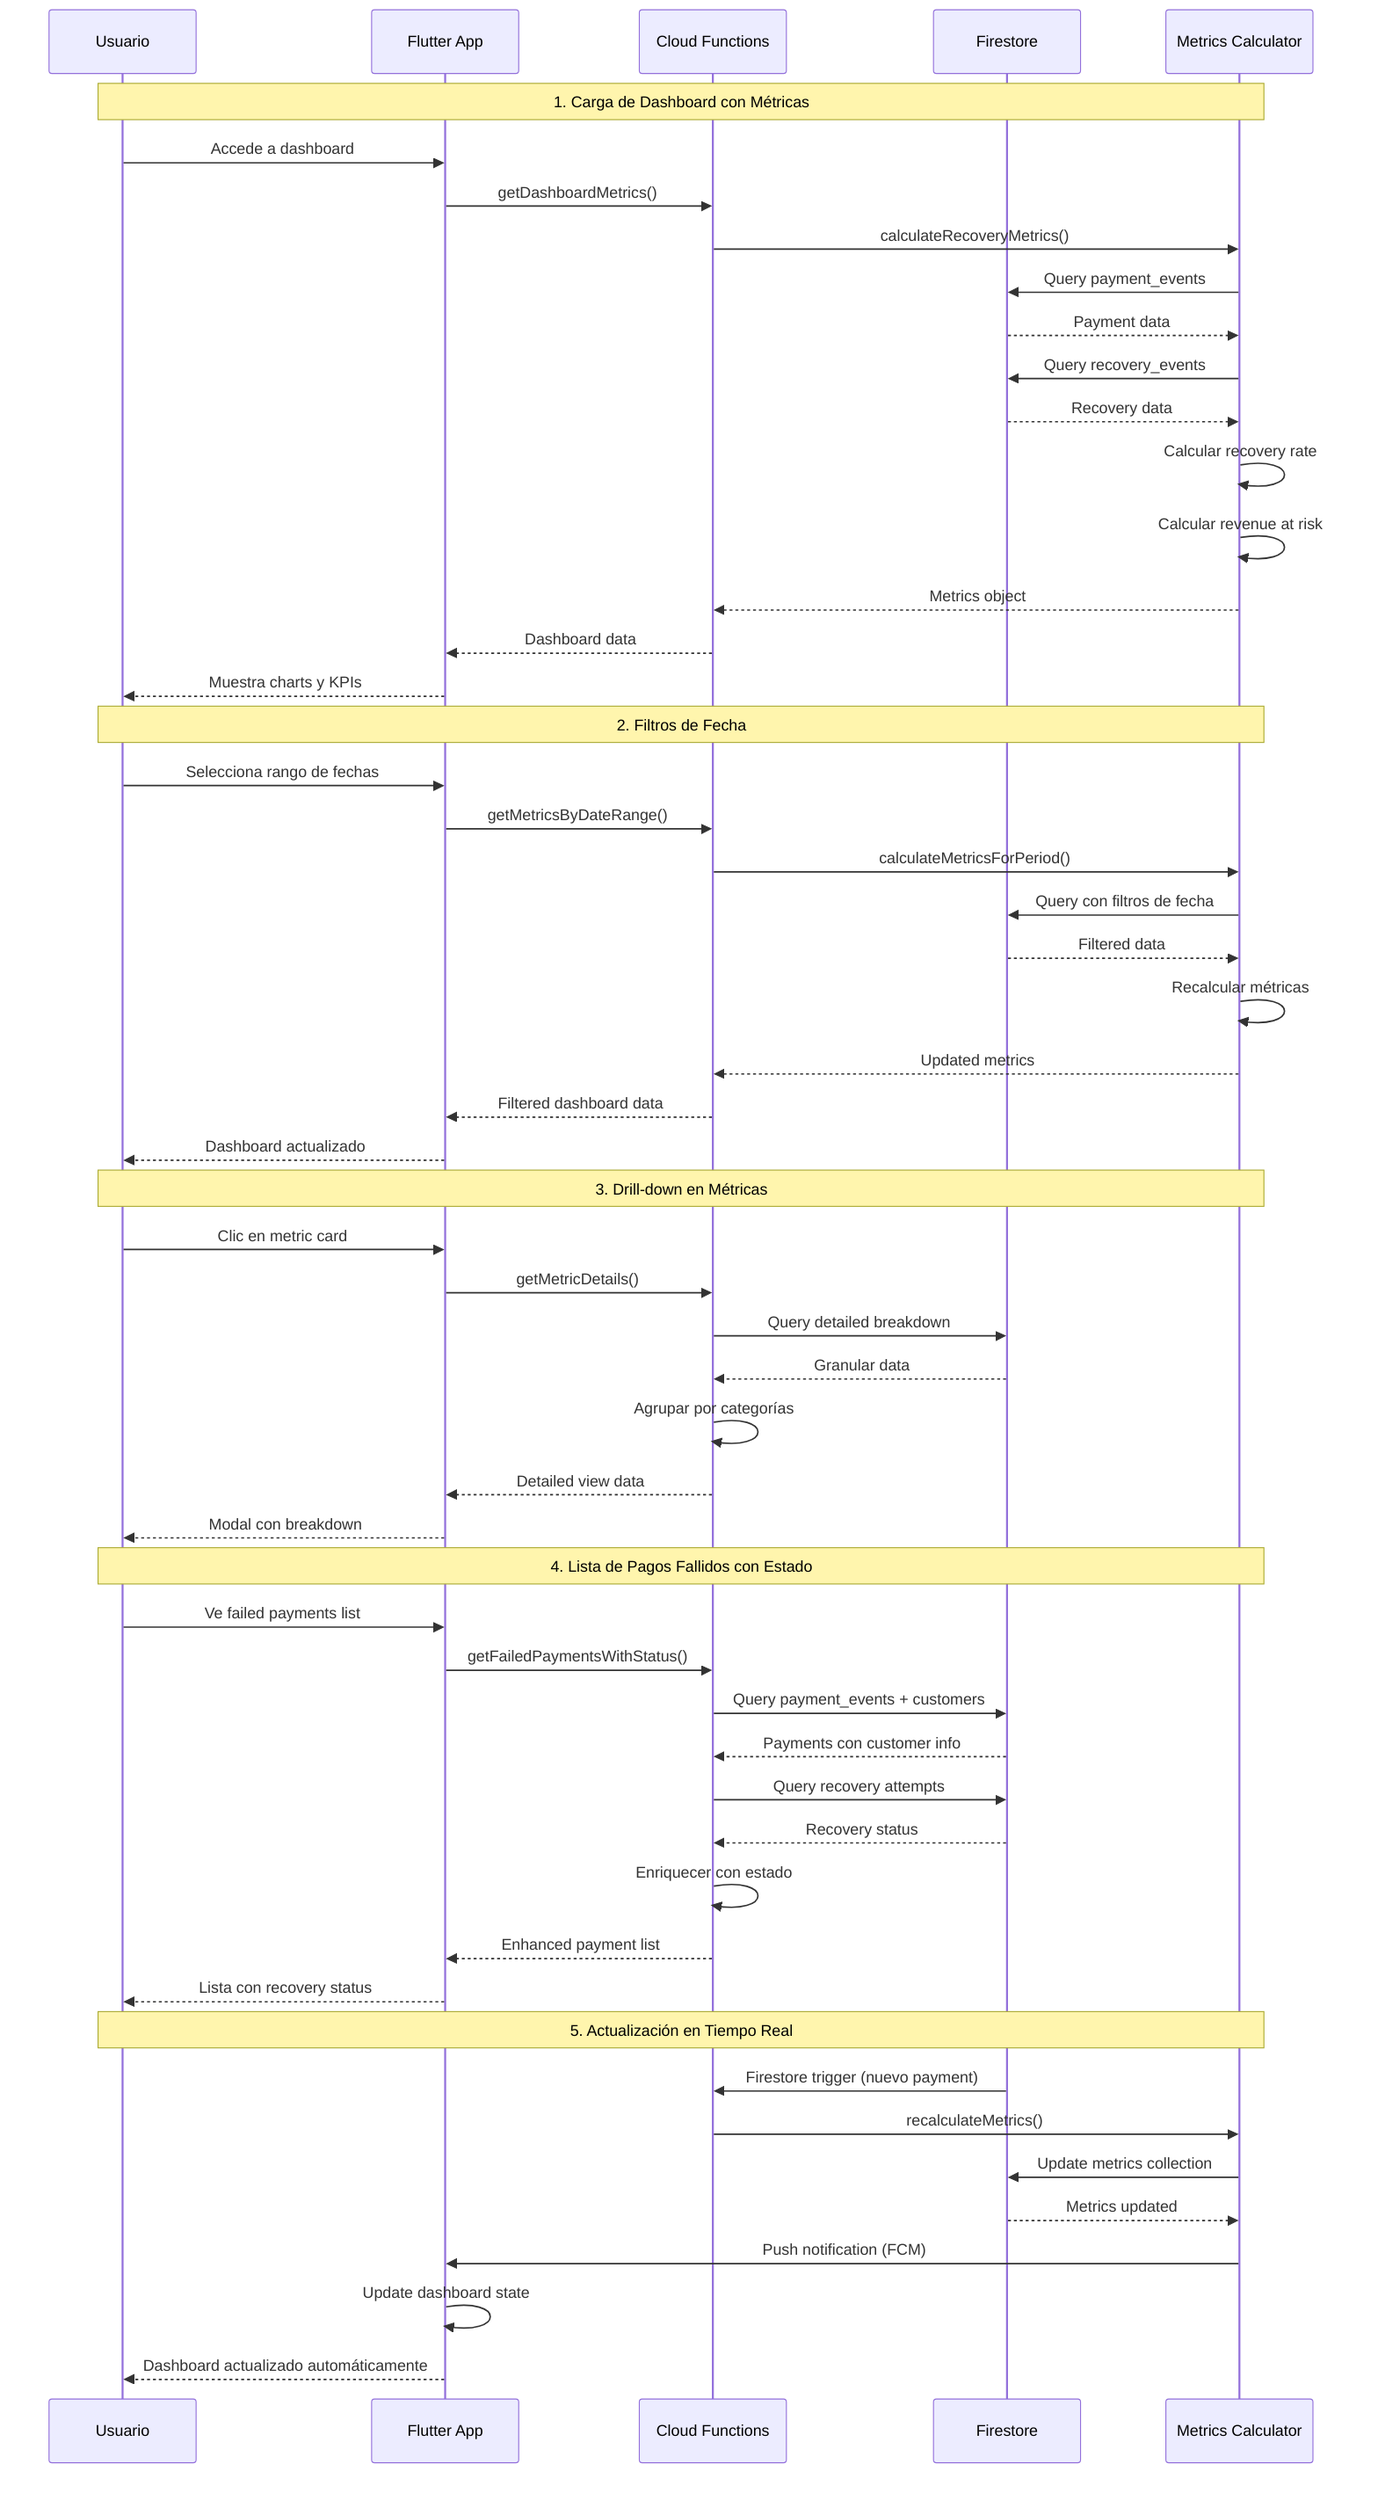 sequenceDiagram
    participant U as Usuario
    participant FA as Flutter App
    participant CF as Cloud Functions
    participant FS as Firestore
    participant MC as Metrics Calculator

    Note over U,MC: 1. Carga de Dashboard con Métricas

    U->>FA: Accede a dashboard
    FA->>CF: getDashboardMetrics()
    CF->>MC: calculateRecoveryMetrics()
    MC->>FS: Query payment_events
    FS-->>MC: Payment data
    MC->>FS: Query recovery_events
    FS-->>MC: Recovery data
    MC->>MC: Calcular recovery rate
    MC->>MC: Calcular revenue at risk
    MC-->>CF: Metrics object
    CF-->>FA: Dashboard data
    FA-->>U: Muestra charts y KPIs

    Note over U,MC: 2. Filtros de Fecha

    U->>FA: Selecciona rango de fechas
    FA->>CF: getMetricsByDateRange()
    CF->>MC: calculateMetricsForPeriod()
    MC->>FS: Query con filtros de fecha
    FS-->>MC: Filtered data
    MC->>MC: Recalcular métricas
    MC-->>CF: Updated metrics
    CF-->>FA: Filtered dashboard data
    FA-->>U: Dashboard actualizado

    Note over U,MC: 3. Drill-down en Métricas

    U->>FA: Clic en metric card
    FA->>CF: getMetricDetails()
    CF->>FS: Query detailed breakdown
    FS-->>CF: Granular data
    CF->>CF: Agrupar por categorías
    CF-->>FA: Detailed view data
    FA-->>U: Modal con breakdown

    Note over U,MC: 4. Lista de Pagos Fallidos con Estado

    U->>FA: Ve failed payments list
    FA->>CF: getFailedPaymentsWithStatus()
    CF->>FS: Query payment_events + customers
    FS-->>CF: Payments con customer info
    CF->>FS: Query recovery attempts
    FS-->>CF: Recovery status
    CF->>CF: Enriquecer con estado
    CF-->>FA: Enhanced payment list
    FA-->>U: Lista con recovery status

    Note over U,MC: 5. Actualización en Tiempo Real

    FS->>CF: Firestore trigger (nuevo payment)
    CF->>MC: recalculateMetrics()
    MC->>FS: Update metrics collection
    FS-->>MC: Metrics updated
    MC->>FA: Push notification (FCM)
    FA->>FA: Update dashboard state
    FA-->>U: Dashboard actualizado automáticamente